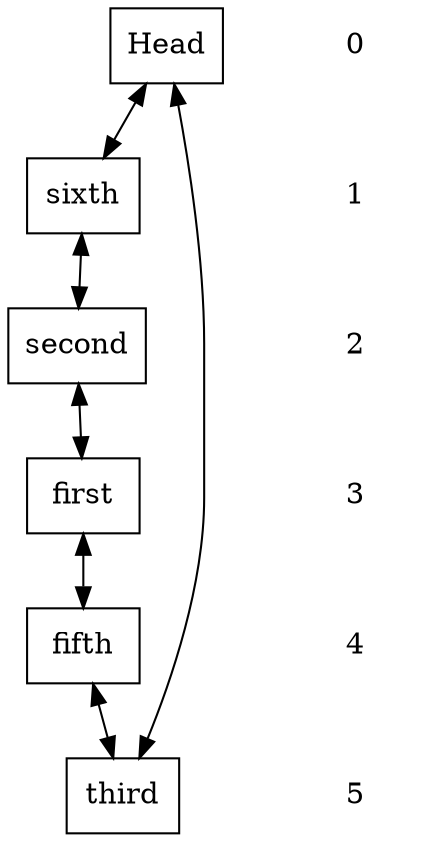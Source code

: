 digraph List
{
	node[shape =polygon]; edge[dir=both];
	"Head"->"sixth"	{rank = same; 0[shape=plaintext]; "Head";}
	{edge[color = white]; 0->1;}
	"sixth"->"second";
	{rank = same; 1[shape=plaintext]; "sixth";}
	{edge[color = white]; 1->2;}
	"second"->"first";
	{rank = same; 2[shape=plaintext]; "second";}
	{edge[color = white]; 2->3;}
	"first"->"fifth";
	{rank = same; 3[shape=plaintext]; "first";}
	{edge[color = white]; 3->4;}
	"fifth"->"third";
	{rank = same; 4[shape=plaintext]; "fifth";}
	{edge[color = white]; 4->5;}
	"third"->"Head";
	{rank = same; 5[shape=plaintext]; "third";}
}